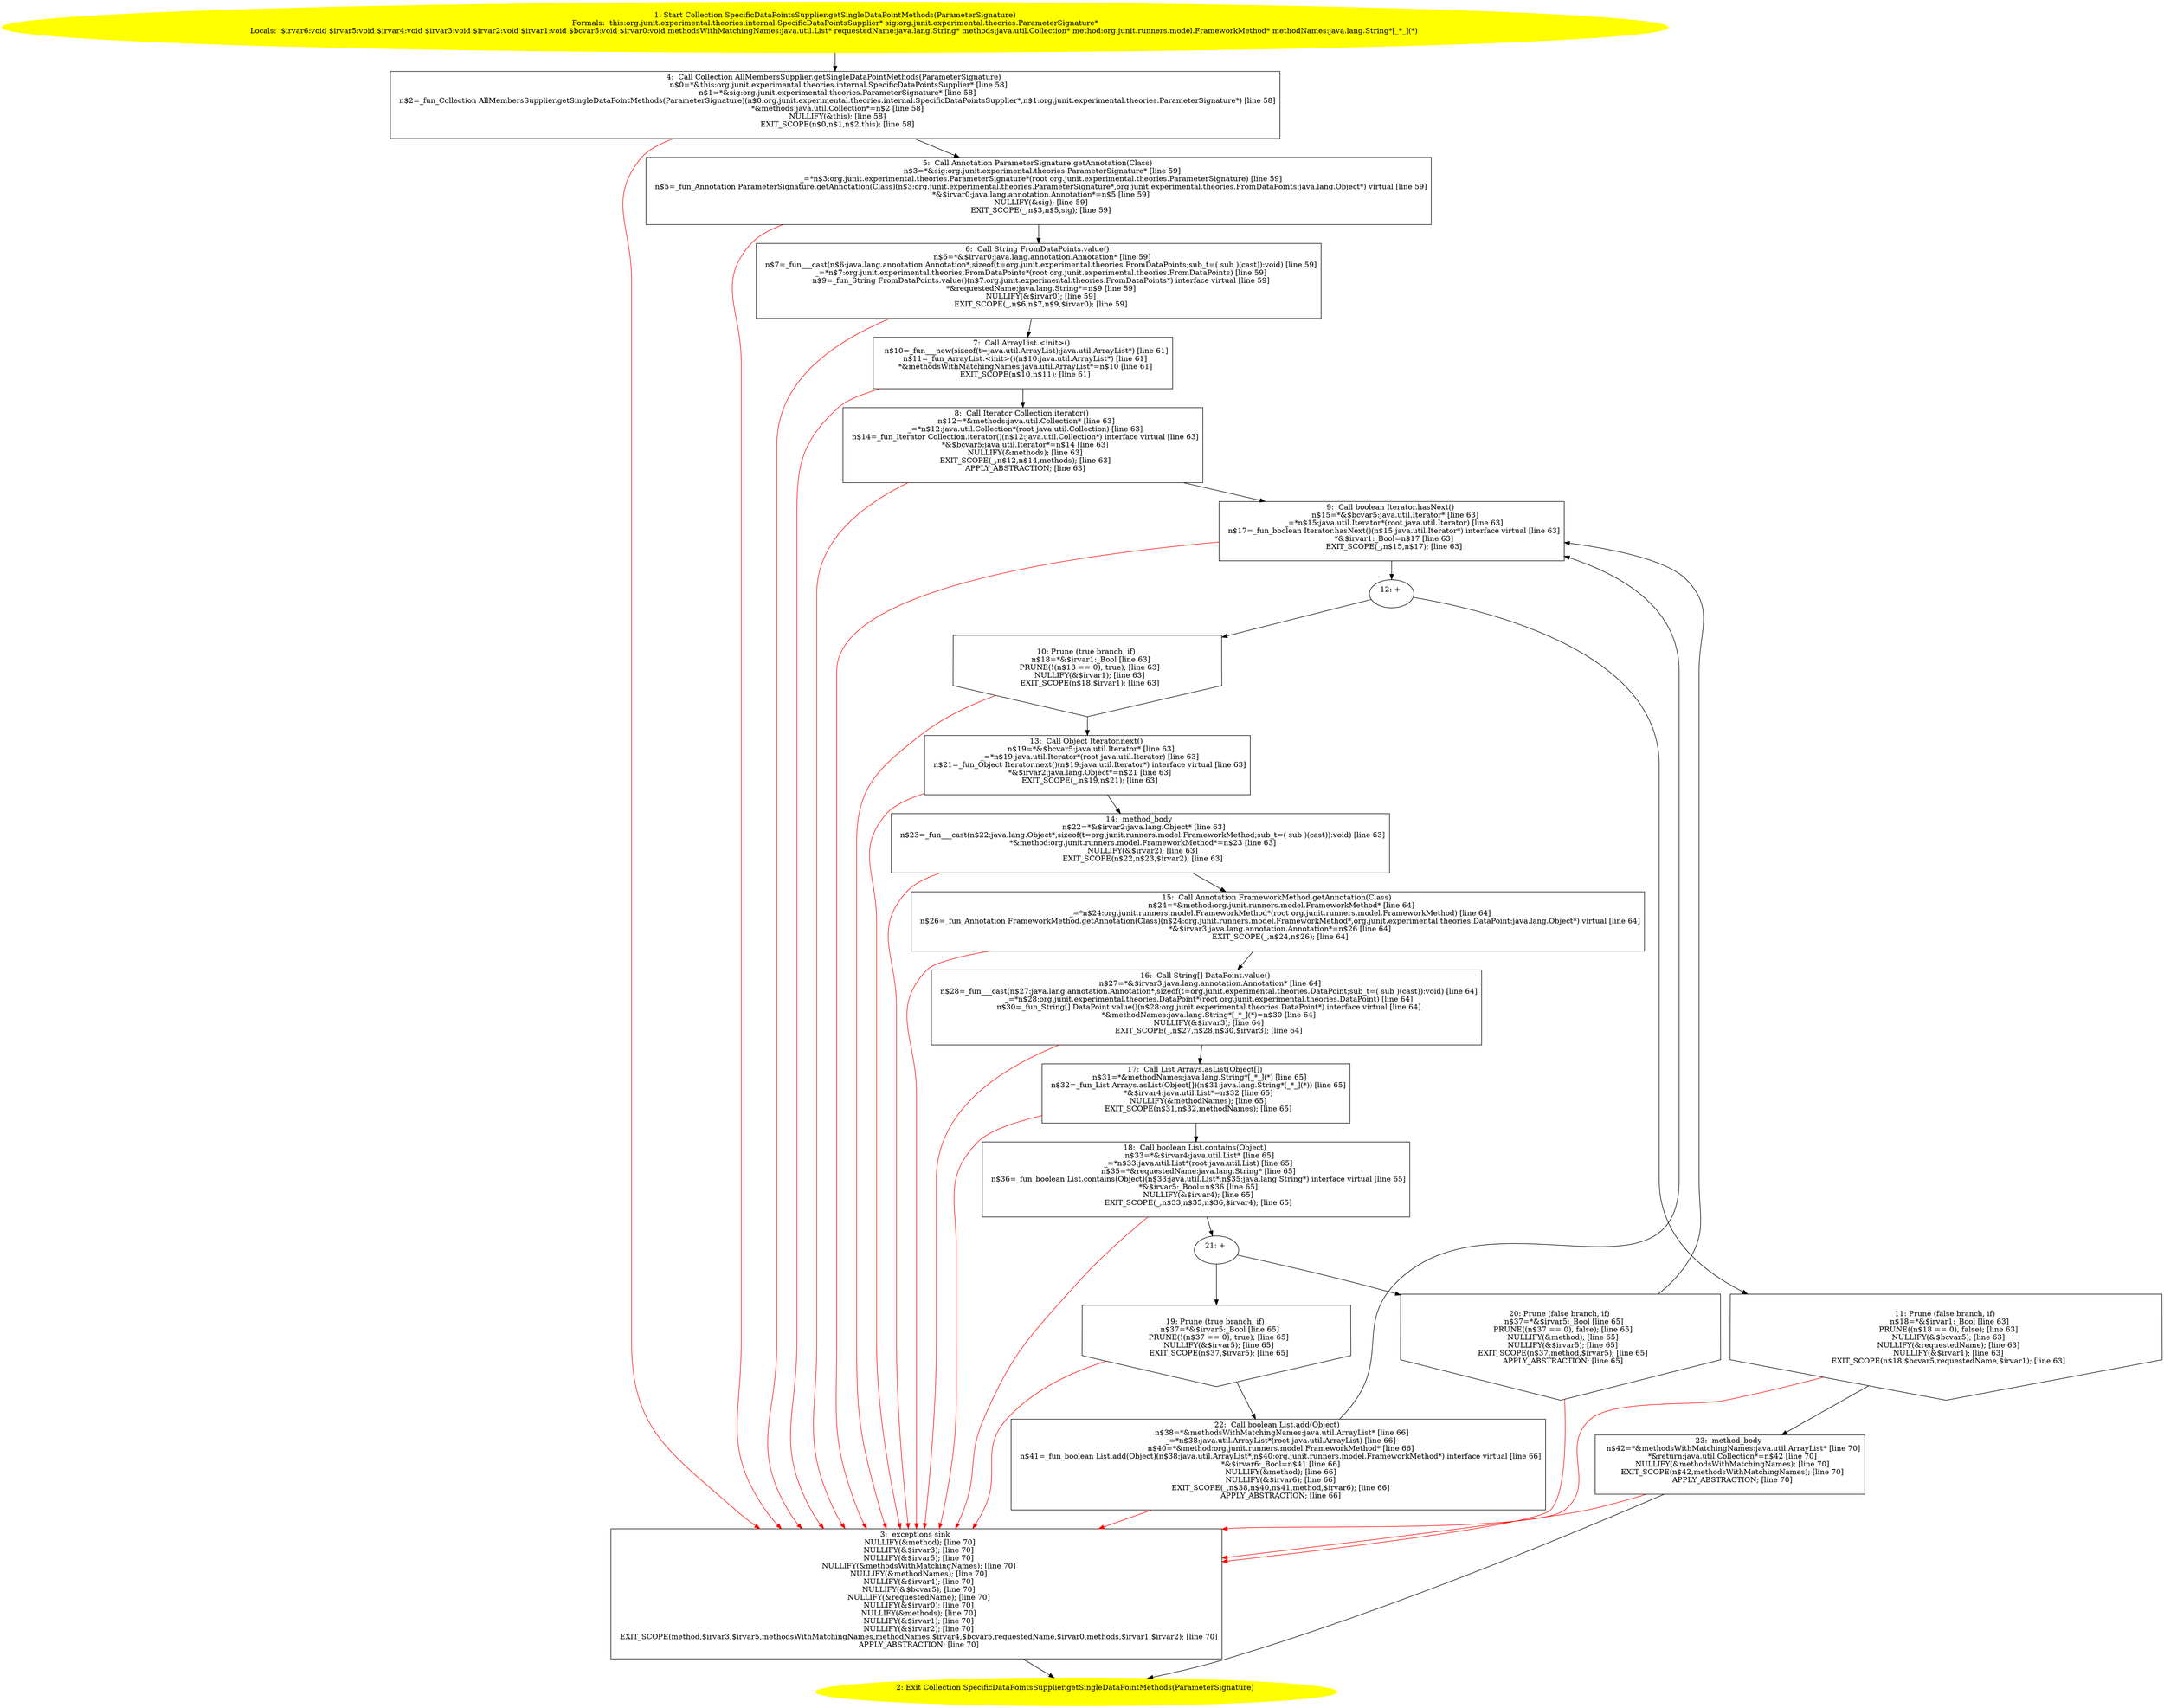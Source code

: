 /* @generated */
digraph cfg {
"org.junit.experimental.theories.internal.SpecificDataPointsSupplier.getSingleDataPointMethods(org.ju.a558b1d15aef6f16b0cfed70f2a332a2_1" [label="1: Start Collection SpecificDataPointsSupplier.getSingleDataPointMethods(ParameterSignature)\nFormals:  this:org.junit.experimental.theories.internal.SpecificDataPointsSupplier* sig:org.junit.experimental.theories.ParameterSignature*\nLocals:  $irvar6:void $irvar5:void $irvar4:void $irvar3:void $irvar2:void $irvar1:void $bcvar5:void $irvar0:void methodsWithMatchingNames:java.util.List* requestedName:java.lang.String* methods:java.util.Collection* method:org.junit.runners.model.FrameworkMethod* methodNames:java.lang.String*[_*_](*) \n  " color=yellow style=filled]
	

	 "org.junit.experimental.theories.internal.SpecificDataPointsSupplier.getSingleDataPointMethods(org.ju.a558b1d15aef6f16b0cfed70f2a332a2_1" -> "org.junit.experimental.theories.internal.SpecificDataPointsSupplier.getSingleDataPointMethods(org.ju.a558b1d15aef6f16b0cfed70f2a332a2_4" ;
"org.junit.experimental.theories.internal.SpecificDataPointsSupplier.getSingleDataPointMethods(org.ju.a558b1d15aef6f16b0cfed70f2a332a2_2" [label="2: Exit Collection SpecificDataPointsSupplier.getSingleDataPointMethods(ParameterSignature) \n  " color=yellow style=filled]
	

"org.junit.experimental.theories.internal.SpecificDataPointsSupplier.getSingleDataPointMethods(org.ju.a558b1d15aef6f16b0cfed70f2a332a2_3" [label="3:  exceptions sink \n   NULLIFY(&method); [line 70]\n  NULLIFY(&$irvar3); [line 70]\n  NULLIFY(&$irvar5); [line 70]\n  NULLIFY(&methodsWithMatchingNames); [line 70]\n  NULLIFY(&methodNames); [line 70]\n  NULLIFY(&$irvar4); [line 70]\n  NULLIFY(&$bcvar5); [line 70]\n  NULLIFY(&requestedName); [line 70]\n  NULLIFY(&$irvar0); [line 70]\n  NULLIFY(&methods); [line 70]\n  NULLIFY(&$irvar1); [line 70]\n  NULLIFY(&$irvar2); [line 70]\n  EXIT_SCOPE(method,$irvar3,$irvar5,methodsWithMatchingNames,methodNames,$irvar4,$bcvar5,requestedName,$irvar0,methods,$irvar1,$irvar2); [line 70]\n  APPLY_ABSTRACTION; [line 70]\n " shape="box"]
	

	 "org.junit.experimental.theories.internal.SpecificDataPointsSupplier.getSingleDataPointMethods(org.ju.a558b1d15aef6f16b0cfed70f2a332a2_3" -> "org.junit.experimental.theories.internal.SpecificDataPointsSupplier.getSingleDataPointMethods(org.ju.a558b1d15aef6f16b0cfed70f2a332a2_2" ;
"org.junit.experimental.theories.internal.SpecificDataPointsSupplier.getSingleDataPointMethods(org.ju.a558b1d15aef6f16b0cfed70f2a332a2_4" [label="4:  Call Collection AllMembersSupplier.getSingleDataPointMethods(ParameterSignature) \n   n$0=*&this:org.junit.experimental.theories.internal.SpecificDataPointsSupplier* [line 58]\n  n$1=*&sig:org.junit.experimental.theories.ParameterSignature* [line 58]\n  n$2=_fun_Collection AllMembersSupplier.getSingleDataPointMethods(ParameterSignature)(n$0:org.junit.experimental.theories.internal.SpecificDataPointsSupplier*,n$1:org.junit.experimental.theories.ParameterSignature*) [line 58]\n  *&methods:java.util.Collection*=n$2 [line 58]\n  NULLIFY(&this); [line 58]\n  EXIT_SCOPE(n$0,n$1,n$2,this); [line 58]\n " shape="box"]
	

	 "org.junit.experimental.theories.internal.SpecificDataPointsSupplier.getSingleDataPointMethods(org.ju.a558b1d15aef6f16b0cfed70f2a332a2_4" -> "org.junit.experimental.theories.internal.SpecificDataPointsSupplier.getSingleDataPointMethods(org.ju.a558b1d15aef6f16b0cfed70f2a332a2_5" ;
	 "org.junit.experimental.theories.internal.SpecificDataPointsSupplier.getSingleDataPointMethods(org.ju.a558b1d15aef6f16b0cfed70f2a332a2_4" -> "org.junit.experimental.theories.internal.SpecificDataPointsSupplier.getSingleDataPointMethods(org.ju.a558b1d15aef6f16b0cfed70f2a332a2_3" [color="red" ];
"org.junit.experimental.theories.internal.SpecificDataPointsSupplier.getSingleDataPointMethods(org.ju.a558b1d15aef6f16b0cfed70f2a332a2_5" [label="5:  Call Annotation ParameterSignature.getAnnotation(Class) \n   n$3=*&sig:org.junit.experimental.theories.ParameterSignature* [line 59]\n  _=*n$3:org.junit.experimental.theories.ParameterSignature*(root org.junit.experimental.theories.ParameterSignature) [line 59]\n  n$5=_fun_Annotation ParameterSignature.getAnnotation(Class)(n$3:org.junit.experimental.theories.ParameterSignature*,org.junit.experimental.theories.FromDataPoints:java.lang.Object*) virtual [line 59]\n  *&$irvar0:java.lang.annotation.Annotation*=n$5 [line 59]\n  NULLIFY(&sig); [line 59]\n  EXIT_SCOPE(_,n$3,n$5,sig); [line 59]\n " shape="box"]
	

	 "org.junit.experimental.theories.internal.SpecificDataPointsSupplier.getSingleDataPointMethods(org.ju.a558b1d15aef6f16b0cfed70f2a332a2_5" -> "org.junit.experimental.theories.internal.SpecificDataPointsSupplier.getSingleDataPointMethods(org.ju.a558b1d15aef6f16b0cfed70f2a332a2_6" ;
	 "org.junit.experimental.theories.internal.SpecificDataPointsSupplier.getSingleDataPointMethods(org.ju.a558b1d15aef6f16b0cfed70f2a332a2_5" -> "org.junit.experimental.theories.internal.SpecificDataPointsSupplier.getSingleDataPointMethods(org.ju.a558b1d15aef6f16b0cfed70f2a332a2_3" [color="red" ];
"org.junit.experimental.theories.internal.SpecificDataPointsSupplier.getSingleDataPointMethods(org.ju.a558b1d15aef6f16b0cfed70f2a332a2_6" [label="6:  Call String FromDataPoints.value() \n   n$6=*&$irvar0:java.lang.annotation.Annotation* [line 59]\n  n$7=_fun___cast(n$6:java.lang.annotation.Annotation*,sizeof(t=org.junit.experimental.theories.FromDataPoints;sub_t=( sub )(cast)):void) [line 59]\n  _=*n$7:org.junit.experimental.theories.FromDataPoints*(root org.junit.experimental.theories.FromDataPoints) [line 59]\n  n$9=_fun_String FromDataPoints.value()(n$7:org.junit.experimental.theories.FromDataPoints*) interface virtual [line 59]\n  *&requestedName:java.lang.String*=n$9 [line 59]\n  NULLIFY(&$irvar0); [line 59]\n  EXIT_SCOPE(_,n$6,n$7,n$9,$irvar0); [line 59]\n " shape="box"]
	

	 "org.junit.experimental.theories.internal.SpecificDataPointsSupplier.getSingleDataPointMethods(org.ju.a558b1d15aef6f16b0cfed70f2a332a2_6" -> "org.junit.experimental.theories.internal.SpecificDataPointsSupplier.getSingleDataPointMethods(org.ju.a558b1d15aef6f16b0cfed70f2a332a2_7" ;
	 "org.junit.experimental.theories.internal.SpecificDataPointsSupplier.getSingleDataPointMethods(org.ju.a558b1d15aef6f16b0cfed70f2a332a2_6" -> "org.junit.experimental.theories.internal.SpecificDataPointsSupplier.getSingleDataPointMethods(org.ju.a558b1d15aef6f16b0cfed70f2a332a2_3" [color="red" ];
"org.junit.experimental.theories.internal.SpecificDataPointsSupplier.getSingleDataPointMethods(org.ju.a558b1d15aef6f16b0cfed70f2a332a2_7" [label="7:  Call ArrayList.<init>() \n   n$10=_fun___new(sizeof(t=java.util.ArrayList):java.util.ArrayList*) [line 61]\n  n$11=_fun_ArrayList.<init>()(n$10:java.util.ArrayList*) [line 61]\n  *&methodsWithMatchingNames:java.util.ArrayList*=n$10 [line 61]\n  EXIT_SCOPE(n$10,n$11); [line 61]\n " shape="box"]
	

	 "org.junit.experimental.theories.internal.SpecificDataPointsSupplier.getSingleDataPointMethods(org.ju.a558b1d15aef6f16b0cfed70f2a332a2_7" -> "org.junit.experimental.theories.internal.SpecificDataPointsSupplier.getSingleDataPointMethods(org.ju.a558b1d15aef6f16b0cfed70f2a332a2_8" ;
	 "org.junit.experimental.theories.internal.SpecificDataPointsSupplier.getSingleDataPointMethods(org.ju.a558b1d15aef6f16b0cfed70f2a332a2_7" -> "org.junit.experimental.theories.internal.SpecificDataPointsSupplier.getSingleDataPointMethods(org.ju.a558b1d15aef6f16b0cfed70f2a332a2_3" [color="red" ];
"org.junit.experimental.theories.internal.SpecificDataPointsSupplier.getSingleDataPointMethods(org.ju.a558b1d15aef6f16b0cfed70f2a332a2_8" [label="8:  Call Iterator Collection.iterator() \n   n$12=*&methods:java.util.Collection* [line 63]\n  _=*n$12:java.util.Collection*(root java.util.Collection) [line 63]\n  n$14=_fun_Iterator Collection.iterator()(n$12:java.util.Collection*) interface virtual [line 63]\n  *&$bcvar5:java.util.Iterator*=n$14 [line 63]\n  NULLIFY(&methods); [line 63]\n  EXIT_SCOPE(_,n$12,n$14,methods); [line 63]\n  APPLY_ABSTRACTION; [line 63]\n " shape="box"]
	

	 "org.junit.experimental.theories.internal.SpecificDataPointsSupplier.getSingleDataPointMethods(org.ju.a558b1d15aef6f16b0cfed70f2a332a2_8" -> "org.junit.experimental.theories.internal.SpecificDataPointsSupplier.getSingleDataPointMethods(org.ju.a558b1d15aef6f16b0cfed70f2a332a2_9" ;
	 "org.junit.experimental.theories.internal.SpecificDataPointsSupplier.getSingleDataPointMethods(org.ju.a558b1d15aef6f16b0cfed70f2a332a2_8" -> "org.junit.experimental.theories.internal.SpecificDataPointsSupplier.getSingleDataPointMethods(org.ju.a558b1d15aef6f16b0cfed70f2a332a2_3" [color="red" ];
"org.junit.experimental.theories.internal.SpecificDataPointsSupplier.getSingleDataPointMethods(org.ju.a558b1d15aef6f16b0cfed70f2a332a2_9" [label="9:  Call boolean Iterator.hasNext() \n   n$15=*&$bcvar5:java.util.Iterator* [line 63]\n  _=*n$15:java.util.Iterator*(root java.util.Iterator) [line 63]\n  n$17=_fun_boolean Iterator.hasNext()(n$15:java.util.Iterator*) interface virtual [line 63]\n  *&$irvar1:_Bool=n$17 [line 63]\n  EXIT_SCOPE(_,n$15,n$17); [line 63]\n " shape="box"]
	

	 "org.junit.experimental.theories.internal.SpecificDataPointsSupplier.getSingleDataPointMethods(org.ju.a558b1d15aef6f16b0cfed70f2a332a2_9" -> "org.junit.experimental.theories.internal.SpecificDataPointsSupplier.getSingleDataPointMethods(org.ju.a558b1d15aef6f16b0cfed70f2a332a2_12" ;
	 "org.junit.experimental.theories.internal.SpecificDataPointsSupplier.getSingleDataPointMethods(org.ju.a558b1d15aef6f16b0cfed70f2a332a2_9" -> "org.junit.experimental.theories.internal.SpecificDataPointsSupplier.getSingleDataPointMethods(org.ju.a558b1d15aef6f16b0cfed70f2a332a2_3" [color="red" ];
"org.junit.experimental.theories.internal.SpecificDataPointsSupplier.getSingleDataPointMethods(org.ju.a558b1d15aef6f16b0cfed70f2a332a2_10" [label="10: Prune (true branch, if) \n   n$18=*&$irvar1:_Bool [line 63]\n  PRUNE(!(n$18 == 0), true); [line 63]\n  NULLIFY(&$irvar1); [line 63]\n  EXIT_SCOPE(n$18,$irvar1); [line 63]\n " shape="invhouse"]
	

	 "org.junit.experimental.theories.internal.SpecificDataPointsSupplier.getSingleDataPointMethods(org.ju.a558b1d15aef6f16b0cfed70f2a332a2_10" -> "org.junit.experimental.theories.internal.SpecificDataPointsSupplier.getSingleDataPointMethods(org.ju.a558b1d15aef6f16b0cfed70f2a332a2_13" ;
	 "org.junit.experimental.theories.internal.SpecificDataPointsSupplier.getSingleDataPointMethods(org.ju.a558b1d15aef6f16b0cfed70f2a332a2_10" -> "org.junit.experimental.theories.internal.SpecificDataPointsSupplier.getSingleDataPointMethods(org.ju.a558b1d15aef6f16b0cfed70f2a332a2_3" [color="red" ];
"org.junit.experimental.theories.internal.SpecificDataPointsSupplier.getSingleDataPointMethods(org.ju.a558b1d15aef6f16b0cfed70f2a332a2_11" [label="11: Prune (false branch, if) \n   n$18=*&$irvar1:_Bool [line 63]\n  PRUNE((n$18 == 0), false); [line 63]\n  NULLIFY(&$bcvar5); [line 63]\n  NULLIFY(&requestedName); [line 63]\n  NULLIFY(&$irvar1); [line 63]\n  EXIT_SCOPE(n$18,$bcvar5,requestedName,$irvar1); [line 63]\n " shape="invhouse"]
	

	 "org.junit.experimental.theories.internal.SpecificDataPointsSupplier.getSingleDataPointMethods(org.ju.a558b1d15aef6f16b0cfed70f2a332a2_11" -> "org.junit.experimental.theories.internal.SpecificDataPointsSupplier.getSingleDataPointMethods(org.ju.a558b1d15aef6f16b0cfed70f2a332a2_23" ;
	 "org.junit.experimental.theories.internal.SpecificDataPointsSupplier.getSingleDataPointMethods(org.ju.a558b1d15aef6f16b0cfed70f2a332a2_11" -> "org.junit.experimental.theories.internal.SpecificDataPointsSupplier.getSingleDataPointMethods(org.ju.a558b1d15aef6f16b0cfed70f2a332a2_3" [color="red" ];
"org.junit.experimental.theories.internal.SpecificDataPointsSupplier.getSingleDataPointMethods(org.ju.a558b1d15aef6f16b0cfed70f2a332a2_12" [label="12: + \n  " ]
	

	 "org.junit.experimental.theories.internal.SpecificDataPointsSupplier.getSingleDataPointMethods(org.ju.a558b1d15aef6f16b0cfed70f2a332a2_12" -> "org.junit.experimental.theories.internal.SpecificDataPointsSupplier.getSingleDataPointMethods(org.ju.a558b1d15aef6f16b0cfed70f2a332a2_10" ;
	 "org.junit.experimental.theories.internal.SpecificDataPointsSupplier.getSingleDataPointMethods(org.ju.a558b1d15aef6f16b0cfed70f2a332a2_12" -> "org.junit.experimental.theories.internal.SpecificDataPointsSupplier.getSingleDataPointMethods(org.ju.a558b1d15aef6f16b0cfed70f2a332a2_11" ;
"org.junit.experimental.theories.internal.SpecificDataPointsSupplier.getSingleDataPointMethods(org.ju.a558b1d15aef6f16b0cfed70f2a332a2_13" [label="13:  Call Object Iterator.next() \n   n$19=*&$bcvar5:java.util.Iterator* [line 63]\n  _=*n$19:java.util.Iterator*(root java.util.Iterator) [line 63]\n  n$21=_fun_Object Iterator.next()(n$19:java.util.Iterator*) interface virtual [line 63]\n  *&$irvar2:java.lang.Object*=n$21 [line 63]\n  EXIT_SCOPE(_,n$19,n$21); [line 63]\n " shape="box"]
	

	 "org.junit.experimental.theories.internal.SpecificDataPointsSupplier.getSingleDataPointMethods(org.ju.a558b1d15aef6f16b0cfed70f2a332a2_13" -> "org.junit.experimental.theories.internal.SpecificDataPointsSupplier.getSingleDataPointMethods(org.ju.a558b1d15aef6f16b0cfed70f2a332a2_14" ;
	 "org.junit.experimental.theories.internal.SpecificDataPointsSupplier.getSingleDataPointMethods(org.ju.a558b1d15aef6f16b0cfed70f2a332a2_13" -> "org.junit.experimental.theories.internal.SpecificDataPointsSupplier.getSingleDataPointMethods(org.ju.a558b1d15aef6f16b0cfed70f2a332a2_3" [color="red" ];
"org.junit.experimental.theories.internal.SpecificDataPointsSupplier.getSingleDataPointMethods(org.ju.a558b1d15aef6f16b0cfed70f2a332a2_14" [label="14:  method_body \n   n$22=*&$irvar2:java.lang.Object* [line 63]\n  n$23=_fun___cast(n$22:java.lang.Object*,sizeof(t=org.junit.runners.model.FrameworkMethod;sub_t=( sub )(cast)):void) [line 63]\n  *&method:org.junit.runners.model.FrameworkMethod*=n$23 [line 63]\n  NULLIFY(&$irvar2); [line 63]\n  EXIT_SCOPE(n$22,n$23,$irvar2); [line 63]\n " shape="box"]
	

	 "org.junit.experimental.theories.internal.SpecificDataPointsSupplier.getSingleDataPointMethods(org.ju.a558b1d15aef6f16b0cfed70f2a332a2_14" -> "org.junit.experimental.theories.internal.SpecificDataPointsSupplier.getSingleDataPointMethods(org.ju.a558b1d15aef6f16b0cfed70f2a332a2_15" ;
	 "org.junit.experimental.theories.internal.SpecificDataPointsSupplier.getSingleDataPointMethods(org.ju.a558b1d15aef6f16b0cfed70f2a332a2_14" -> "org.junit.experimental.theories.internal.SpecificDataPointsSupplier.getSingleDataPointMethods(org.ju.a558b1d15aef6f16b0cfed70f2a332a2_3" [color="red" ];
"org.junit.experimental.theories.internal.SpecificDataPointsSupplier.getSingleDataPointMethods(org.ju.a558b1d15aef6f16b0cfed70f2a332a2_15" [label="15:  Call Annotation FrameworkMethod.getAnnotation(Class) \n   n$24=*&method:org.junit.runners.model.FrameworkMethod* [line 64]\n  _=*n$24:org.junit.runners.model.FrameworkMethod*(root org.junit.runners.model.FrameworkMethod) [line 64]\n  n$26=_fun_Annotation FrameworkMethod.getAnnotation(Class)(n$24:org.junit.runners.model.FrameworkMethod*,org.junit.experimental.theories.DataPoint:java.lang.Object*) virtual [line 64]\n  *&$irvar3:java.lang.annotation.Annotation*=n$26 [line 64]\n  EXIT_SCOPE(_,n$24,n$26); [line 64]\n " shape="box"]
	

	 "org.junit.experimental.theories.internal.SpecificDataPointsSupplier.getSingleDataPointMethods(org.ju.a558b1d15aef6f16b0cfed70f2a332a2_15" -> "org.junit.experimental.theories.internal.SpecificDataPointsSupplier.getSingleDataPointMethods(org.ju.a558b1d15aef6f16b0cfed70f2a332a2_16" ;
	 "org.junit.experimental.theories.internal.SpecificDataPointsSupplier.getSingleDataPointMethods(org.ju.a558b1d15aef6f16b0cfed70f2a332a2_15" -> "org.junit.experimental.theories.internal.SpecificDataPointsSupplier.getSingleDataPointMethods(org.ju.a558b1d15aef6f16b0cfed70f2a332a2_3" [color="red" ];
"org.junit.experimental.theories.internal.SpecificDataPointsSupplier.getSingleDataPointMethods(org.ju.a558b1d15aef6f16b0cfed70f2a332a2_16" [label="16:  Call String[] DataPoint.value() \n   n$27=*&$irvar3:java.lang.annotation.Annotation* [line 64]\n  n$28=_fun___cast(n$27:java.lang.annotation.Annotation*,sizeof(t=org.junit.experimental.theories.DataPoint;sub_t=( sub )(cast)):void) [line 64]\n  _=*n$28:org.junit.experimental.theories.DataPoint*(root org.junit.experimental.theories.DataPoint) [line 64]\n  n$30=_fun_String[] DataPoint.value()(n$28:org.junit.experimental.theories.DataPoint*) interface virtual [line 64]\n  *&methodNames:java.lang.String*[_*_](*)=n$30 [line 64]\n  NULLIFY(&$irvar3); [line 64]\n  EXIT_SCOPE(_,n$27,n$28,n$30,$irvar3); [line 64]\n " shape="box"]
	

	 "org.junit.experimental.theories.internal.SpecificDataPointsSupplier.getSingleDataPointMethods(org.ju.a558b1d15aef6f16b0cfed70f2a332a2_16" -> "org.junit.experimental.theories.internal.SpecificDataPointsSupplier.getSingleDataPointMethods(org.ju.a558b1d15aef6f16b0cfed70f2a332a2_17" ;
	 "org.junit.experimental.theories.internal.SpecificDataPointsSupplier.getSingleDataPointMethods(org.ju.a558b1d15aef6f16b0cfed70f2a332a2_16" -> "org.junit.experimental.theories.internal.SpecificDataPointsSupplier.getSingleDataPointMethods(org.ju.a558b1d15aef6f16b0cfed70f2a332a2_3" [color="red" ];
"org.junit.experimental.theories.internal.SpecificDataPointsSupplier.getSingleDataPointMethods(org.ju.a558b1d15aef6f16b0cfed70f2a332a2_17" [label="17:  Call List Arrays.asList(Object[]) \n   n$31=*&methodNames:java.lang.String*[_*_](*) [line 65]\n  n$32=_fun_List Arrays.asList(Object[])(n$31:java.lang.String*[_*_](*)) [line 65]\n  *&$irvar4:java.util.List*=n$32 [line 65]\n  NULLIFY(&methodNames); [line 65]\n  EXIT_SCOPE(n$31,n$32,methodNames); [line 65]\n " shape="box"]
	

	 "org.junit.experimental.theories.internal.SpecificDataPointsSupplier.getSingleDataPointMethods(org.ju.a558b1d15aef6f16b0cfed70f2a332a2_17" -> "org.junit.experimental.theories.internal.SpecificDataPointsSupplier.getSingleDataPointMethods(org.ju.a558b1d15aef6f16b0cfed70f2a332a2_18" ;
	 "org.junit.experimental.theories.internal.SpecificDataPointsSupplier.getSingleDataPointMethods(org.ju.a558b1d15aef6f16b0cfed70f2a332a2_17" -> "org.junit.experimental.theories.internal.SpecificDataPointsSupplier.getSingleDataPointMethods(org.ju.a558b1d15aef6f16b0cfed70f2a332a2_3" [color="red" ];
"org.junit.experimental.theories.internal.SpecificDataPointsSupplier.getSingleDataPointMethods(org.ju.a558b1d15aef6f16b0cfed70f2a332a2_18" [label="18:  Call boolean List.contains(Object) \n   n$33=*&$irvar4:java.util.List* [line 65]\n  _=*n$33:java.util.List*(root java.util.List) [line 65]\n  n$35=*&requestedName:java.lang.String* [line 65]\n  n$36=_fun_boolean List.contains(Object)(n$33:java.util.List*,n$35:java.lang.String*) interface virtual [line 65]\n  *&$irvar5:_Bool=n$36 [line 65]\n  NULLIFY(&$irvar4); [line 65]\n  EXIT_SCOPE(_,n$33,n$35,n$36,$irvar4); [line 65]\n " shape="box"]
	

	 "org.junit.experimental.theories.internal.SpecificDataPointsSupplier.getSingleDataPointMethods(org.ju.a558b1d15aef6f16b0cfed70f2a332a2_18" -> "org.junit.experimental.theories.internal.SpecificDataPointsSupplier.getSingleDataPointMethods(org.ju.a558b1d15aef6f16b0cfed70f2a332a2_21" ;
	 "org.junit.experimental.theories.internal.SpecificDataPointsSupplier.getSingleDataPointMethods(org.ju.a558b1d15aef6f16b0cfed70f2a332a2_18" -> "org.junit.experimental.theories.internal.SpecificDataPointsSupplier.getSingleDataPointMethods(org.ju.a558b1d15aef6f16b0cfed70f2a332a2_3" [color="red" ];
"org.junit.experimental.theories.internal.SpecificDataPointsSupplier.getSingleDataPointMethods(org.ju.a558b1d15aef6f16b0cfed70f2a332a2_19" [label="19: Prune (true branch, if) \n   n$37=*&$irvar5:_Bool [line 65]\n  PRUNE(!(n$37 == 0), true); [line 65]\n  NULLIFY(&$irvar5); [line 65]\n  EXIT_SCOPE(n$37,$irvar5); [line 65]\n " shape="invhouse"]
	

	 "org.junit.experimental.theories.internal.SpecificDataPointsSupplier.getSingleDataPointMethods(org.ju.a558b1d15aef6f16b0cfed70f2a332a2_19" -> "org.junit.experimental.theories.internal.SpecificDataPointsSupplier.getSingleDataPointMethods(org.ju.a558b1d15aef6f16b0cfed70f2a332a2_22" ;
	 "org.junit.experimental.theories.internal.SpecificDataPointsSupplier.getSingleDataPointMethods(org.ju.a558b1d15aef6f16b0cfed70f2a332a2_19" -> "org.junit.experimental.theories.internal.SpecificDataPointsSupplier.getSingleDataPointMethods(org.ju.a558b1d15aef6f16b0cfed70f2a332a2_3" [color="red" ];
"org.junit.experimental.theories.internal.SpecificDataPointsSupplier.getSingleDataPointMethods(org.ju.a558b1d15aef6f16b0cfed70f2a332a2_20" [label="20: Prune (false branch, if) \n   n$37=*&$irvar5:_Bool [line 65]\n  PRUNE((n$37 == 0), false); [line 65]\n  NULLIFY(&method); [line 65]\n  NULLIFY(&$irvar5); [line 65]\n  EXIT_SCOPE(n$37,method,$irvar5); [line 65]\n  APPLY_ABSTRACTION; [line 65]\n " shape="invhouse"]
	

	 "org.junit.experimental.theories.internal.SpecificDataPointsSupplier.getSingleDataPointMethods(org.ju.a558b1d15aef6f16b0cfed70f2a332a2_20" -> "org.junit.experimental.theories.internal.SpecificDataPointsSupplier.getSingleDataPointMethods(org.ju.a558b1d15aef6f16b0cfed70f2a332a2_9" ;
	 "org.junit.experimental.theories.internal.SpecificDataPointsSupplier.getSingleDataPointMethods(org.ju.a558b1d15aef6f16b0cfed70f2a332a2_20" -> "org.junit.experimental.theories.internal.SpecificDataPointsSupplier.getSingleDataPointMethods(org.ju.a558b1d15aef6f16b0cfed70f2a332a2_3" [color="red" ];
"org.junit.experimental.theories.internal.SpecificDataPointsSupplier.getSingleDataPointMethods(org.ju.a558b1d15aef6f16b0cfed70f2a332a2_21" [label="21: + \n  " ]
	

	 "org.junit.experimental.theories.internal.SpecificDataPointsSupplier.getSingleDataPointMethods(org.ju.a558b1d15aef6f16b0cfed70f2a332a2_21" -> "org.junit.experimental.theories.internal.SpecificDataPointsSupplier.getSingleDataPointMethods(org.ju.a558b1d15aef6f16b0cfed70f2a332a2_19" ;
	 "org.junit.experimental.theories.internal.SpecificDataPointsSupplier.getSingleDataPointMethods(org.ju.a558b1d15aef6f16b0cfed70f2a332a2_21" -> "org.junit.experimental.theories.internal.SpecificDataPointsSupplier.getSingleDataPointMethods(org.ju.a558b1d15aef6f16b0cfed70f2a332a2_20" ;
"org.junit.experimental.theories.internal.SpecificDataPointsSupplier.getSingleDataPointMethods(org.ju.a558b1d15aef6f16b0cfed70f2a332a2_22" [label="22:  Call boolean List.add(Object) \n   n$38=*&methodsWithMatchingNames:java.util.ArrayList* [line 66]\n  _=*n$38:java.util.ArrayList*(root java.util.ArrayList) [line 66]\n  n$40=*&method:org.junit.runners.model.FrameworkMethod* [line 66]\n  n$41=_fun_boolean List.add(Object)(n$38:java.util.ArrayList*,n$40:org.junit.runners.model.FrameworkMethod*) interface virtual [line 66]\n  *&$irvar6:_Bool=n$41 [line 66]\n  NULLIFY(&method); [line 66]\n  NULLIFY(&$irvar6); [line 66]\n  EXIT_SCOPE(_,n$38,n$40,n$41,method,$irvar6); [line 66]\n  APPLY_ABSTRACTION; [line 66]\n " shape="box"]
	

	 "org.junit.experimental.theories.internal.SpecificDataPointsSupplier.getSingleDataPointMethods(org.ju.a558b1d15aef6f16b0cfed70f2a332a2_22" -> "org.junit.experimental.theories.internal.SpecificDataPointsSupplier.getSingleDataPointMethods(org.ju.a558b1d15aef6f16b0cfed70f2a332a2_9" ;
	 "org.junit.experimental.theories.internal.SpecificDataPointsSupplier.getSingleDataPointMethods(org.ju.a558b1d15aef6f16b0cfed70f2a332a2_22" -> "org.junit.experimental.theories.internal.SpecificDataPointsSupplier.getSingleDataPointMethods(org.ju.a558b1d15aef6f16b0cfed70f2a332a2_3" [color="red" ];
"org.junit.experimental.theories.internal.SpecificDataPointsSupplier.getSingleDataPointMethods(org.ju.a558b1d15aef6f16b0cfed70f2a332a2_23" [label="23:  method_body \n   n$42=*&methodsWithMatchingNames:java.util.ArrayList* [line 70]\n  *&return:java.util.Collection*=n$42 [line 70]\n  NULLIFY(&methodsWithMatchingNames); [line 70]\n  EXIT_SCOPE(n$42,methodsWithMatchingNames); [line 70]\n  APPLY_ABSTRACTION; [line 70]\n " shape="box"]
	

	 "org.junit.experimental.theories.internal.SpecificDataPointsSupplier.getSingleDataPointMethods(org.ju.a558b1d15aef6f16b0cfed70f2a332a2_23" -> "org.junit.experimental.theories.internal.SpecificDataPointsSupplier.getSingleDataPointMethods(org.ju.a558b1d15aef6f16b0cfed70f2a332a2_2" ;
	 "org.junit.experimental.theories.internal.SpecificDataPointsSupplier.getSingleDataPointMethods(org.ju.a558b1d15aef6f16b0cfed70f2a332a2_23" -> "org.junit.experimental.theories.internal.SpecificDataPointsSupplier.getSingleDataPointMethods(org.ju.a558b1d15aef6f16b0cfed70f2a332a2_3" [color="red" ];
}

